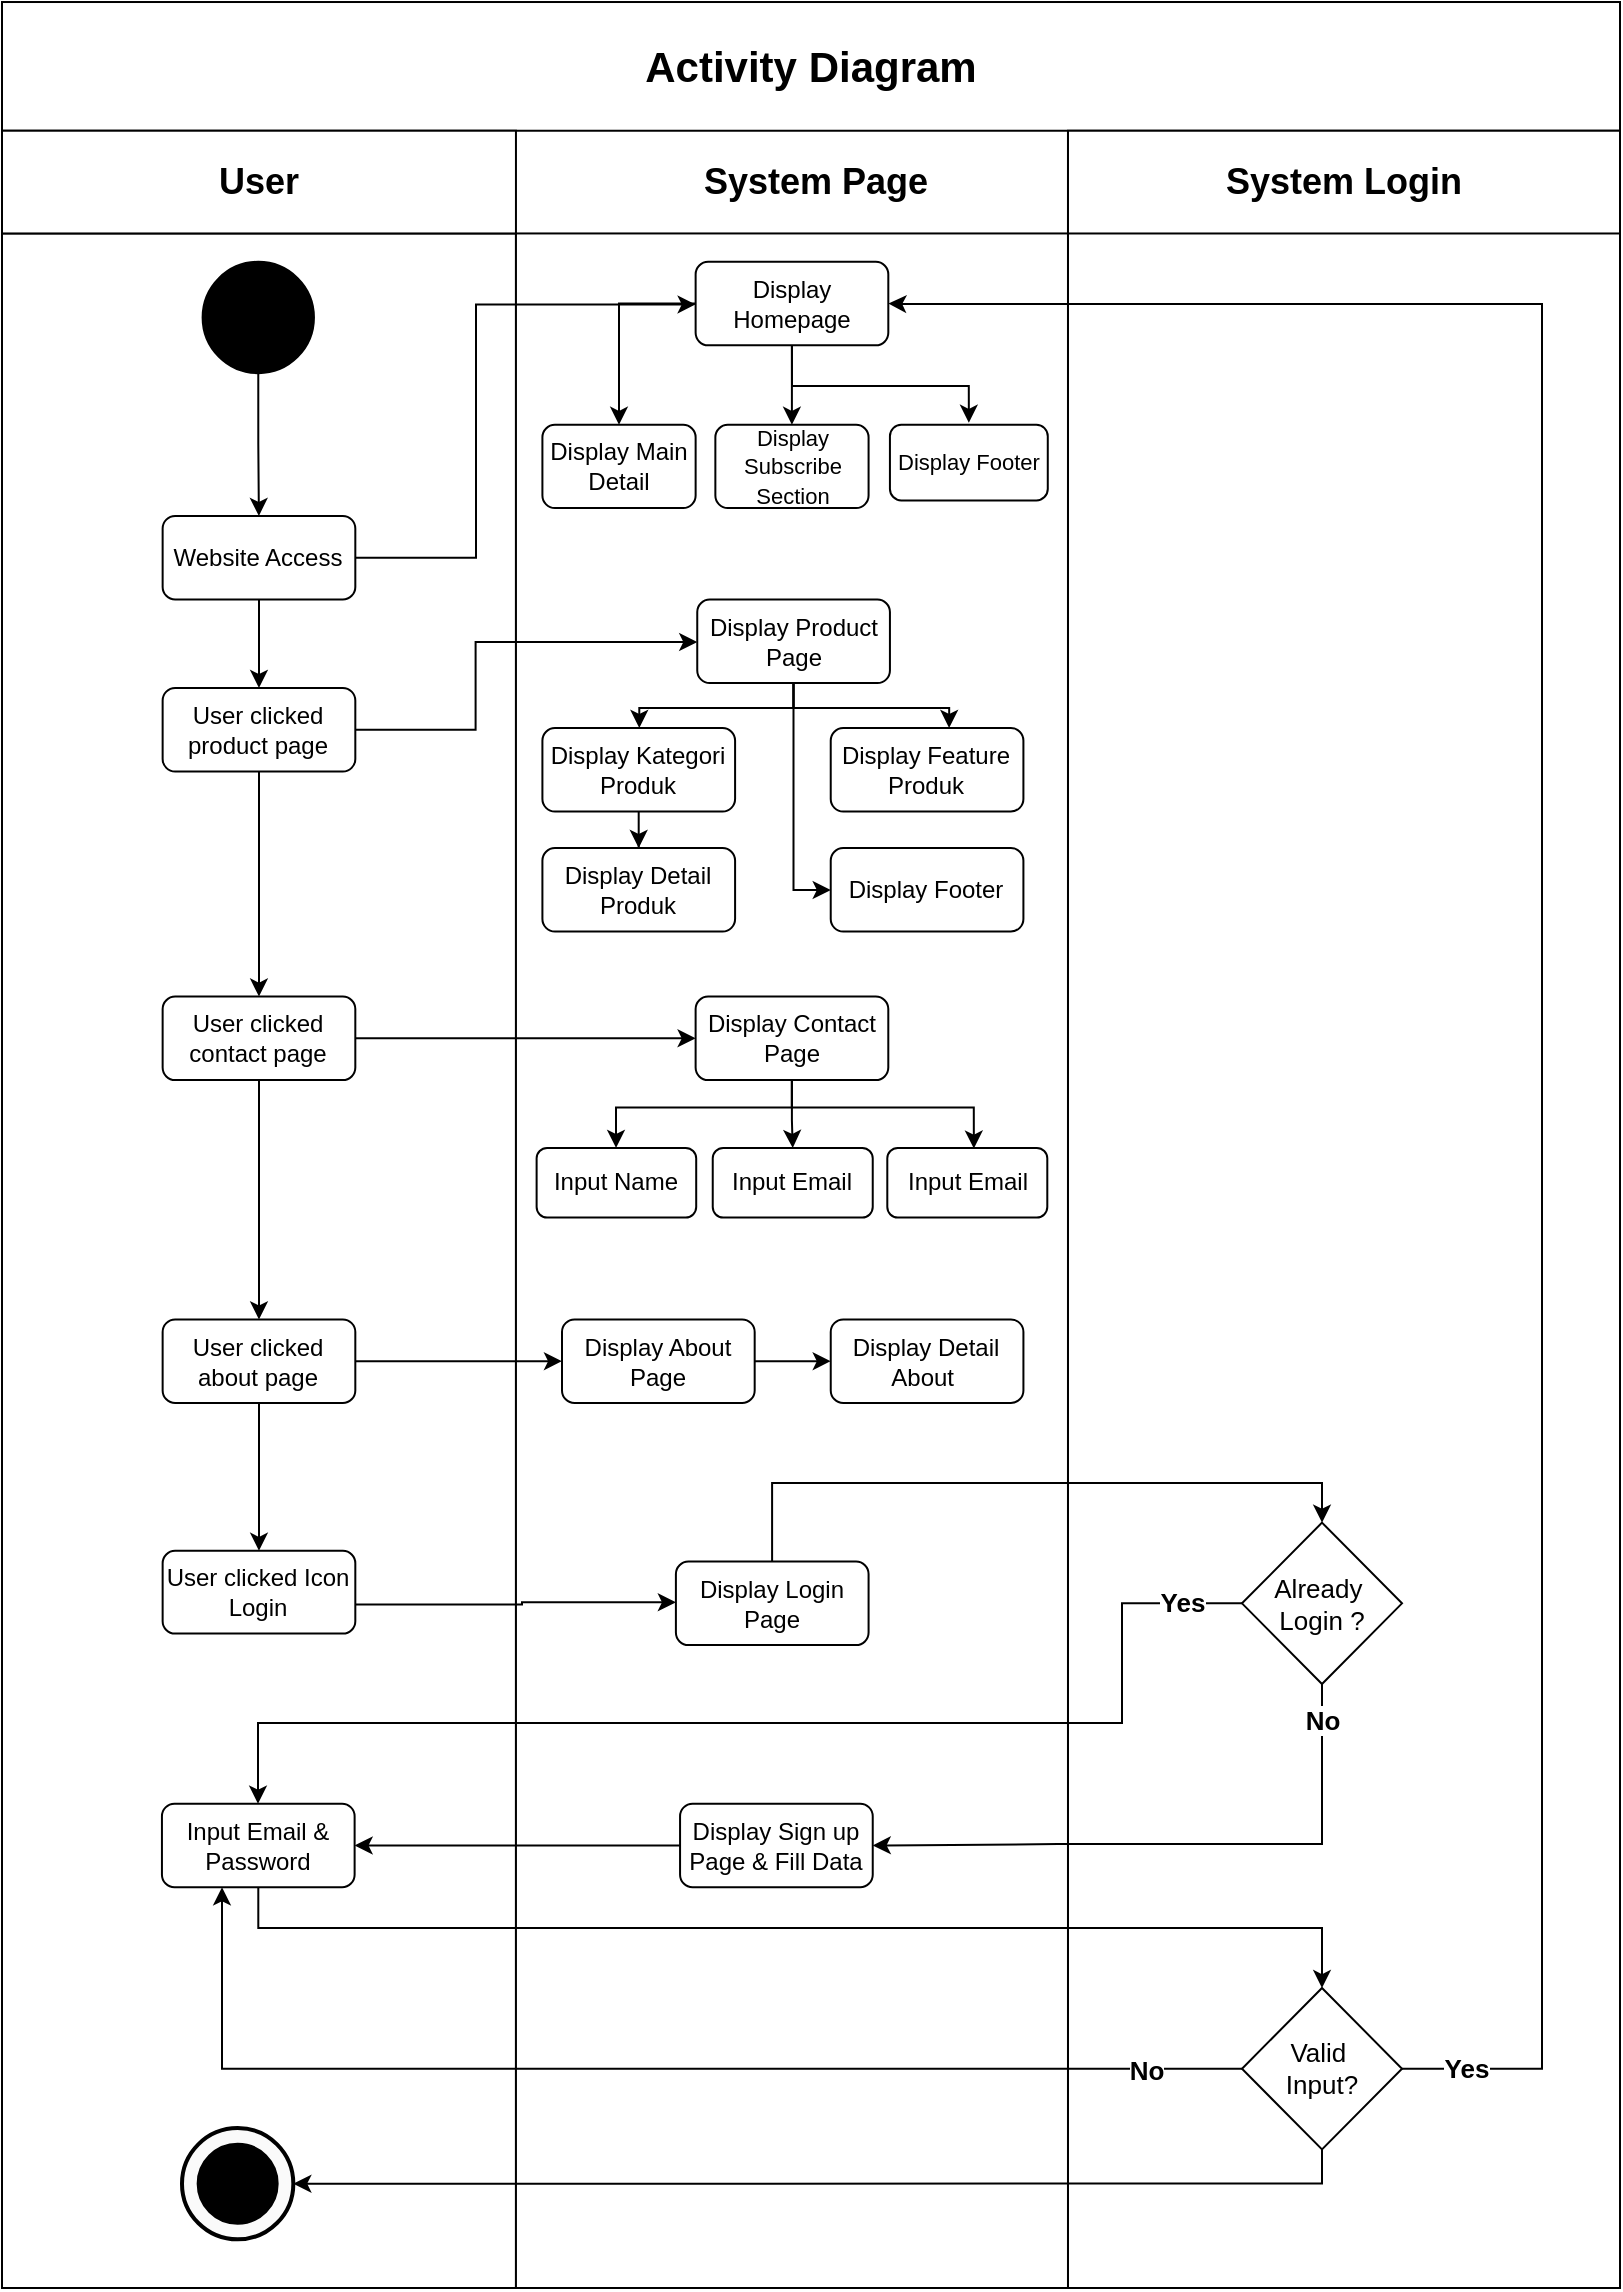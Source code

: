 <mxfile version="24.7.7">
  <diagram id="prtHgNgQTEPvFCAcTncT" name="Page-1">
    <mxGraphModel grid="1" page="1" gridSize="10" guides="1" tooltips="1" connect="1" arrows="1" fold="1" pageScale="1" pageWidth="827" pageHeight="1169" math="0" shadow="0">
      <root>
        <mxCell id="0" />
        <mxCell id="1" parent="0" />
        <mxCell id="4NpJoIO45kTvrmFs0-gZ-23" value="" style="group" connectable="0" vertex="1" parent="1">
          <mxGeometry x="10" y="30" width="809" height="1130" as="geometry" />
        </mxCell>
        <mxCell id="4NpJoIO45kTvrmFs0-gZ-18" value="" style="rounded=0;whiteSpace=wrap;html=1;" vertex="1" parent="4NpJoIO45kTvrmFs0-gZ-23">
          <mxGeometry x="532.99" y="-12.995" width="276.01" height="1142.995" as="geometry" />
        </mxCell>
        <mxCell id="dNxyNK7c78bLwvsdeMH5-27" value="" style="edgeStyle=orthogonalEdgeStyle;rounded=0;orthogonalLoop=1;jettySize=auto;html=1;dashed=1;endArrow=none;endFill=0;" edge="1" parent="4NpJoIO45kTvrmFs0-gZ-23">
          <mxGeometry relative="1" as="geometry">
            <mxPoint x="352.153" y="398.068" as="sourcePoint" />
            <mxPoint x="352.153" y="398.068" as="targetPoint" />
          </mxGeometry>
        </mxCell>
        <mxCell id="4NpJoIO45kTvrmFs0-gZ-1" value="" style="rounded=0;whiteSpace=wrap;html=1;" vertex="1" parent="4NpJoIO45kTvrmFs0-gZ-23">
          <mxGeometry width="256.976" height="1130" as="geometry" />
        </mxCell>
        <mxCell id="4NpJoIO45kTvrmFs0-gZ-2" value="" style="rounded=0;whiteSpace=wrap;html=1;" vertex="1" parent="4NpJoIO45kTvrmFs0-gZ-23">
          <mxGeometry x="256.976" width="276.012" height="1130" as="geometry" />
        </mxCell>
        <mxCell id="4NpJoIO45kTvrmFs0-gZ-4" value="" style="rounded=0;whiteSpace=wrap;html=1;" vertex="1" parent="4NpJoIO45kTvrmFs0-gZ-23">
          <mxGeometry width="532.988" height="102.727" as="geometry" />
        </mxCell>
        <mxCell id="4NpJoIO45kTvrmFs0-gZ-5" value="&lt;b&gt;&lt;font style=&quot;font-size: 21px;&quot;&gt;Activity Diagram&lt;/font&gt;&lt;/b&gt;" style="rounded=0;whiteSpace=wrap;html=1;" vertex="1" parent="4NpJoIO45kTvrmFs0-gZ-23">
          <mxGeometry y="-12.989" width="809" height="64.358" as="geometry" />
        </mxCell>
        <mxCell id="4NpJoIO45kTvrmFs0-gZ-6" value="&lt;b&gt;&lt;font style=&quot;font-size: 18px;&quot;&gt;User&lt;/font&gt;&lt;/b&gt;" style="rounded=0;whiteSpace=wrap;html=1;" vertex="1" parent="4NpJoIO45kTvrmFs0-gZ-23">
          <mxGeometry y="51.364" width="256.976" height="51.364" as="geometry" />
        </mxCell>
        <mxCell id="4NpJoIO45kTvrmFs0-gZ-7" value="&lt;b&gt;&lt;font style=&quot;font-size: 18px;&quot;&gt;System Page&lt;/font&gt;&lt;/b&gt;" style="text;html=1;align=center;verticalAlign=middle;whiteSpace=wrap;rounded=0;" vertex="1" parent="4NpJoIO45kTvrmFs0-gZ-23">
          <mxGeometry x="342.635" y="57.784" width="127.536" height="38.523" as="geometry" />
        </mxCell>
        <mxCell id="4NpJoIO45kTvrmFs0-gZ-10" value="" style="edgeStyle=orthogonalEdgeStyle;rounded=0;orthogonalLoop=1;jettySize=auto;html=1;" edge="1" parent="4NpJoIO45kTvrmFs0-gZ-23" source="4NpJoIO45kTvrmFs0-gZ-8" target="4NpJoIO45kTvrmFs0-gZ-9">
          <mxGeometry relative="1" as="geometry" />
        </mxCell>
        <mxCell id="4NpJoIO45kTvrmFs0-gZ-8" value="" style="ellipse;whiteSpace=wrap;html=1;aspect=fixed;labelBackgroundColor=none;fillColor=#000000;" vertex="1" parent="4NpJoIO45kTvrmFs0-gZ-23">
          <mxGeometry x="100.31" y="116.901" width="55.664" height="55.664" as="geometry" />
        </mxCell>
        <mxCell id="4NpJoIO45kTvrmFs0-gZ-16" style="edgeStyle=orthogonalEdgeStyle;rounded=0;orthogonalLoop=1;jettySize=auto;html=1;" edge="1" parent="4NpJoIO45kTvrmFs0-gZ-23" source="4NpJoIO45kTvrmFs0-gZ-9" target="4NpJoIO45kTvrmFs0-gZ-52">
          <mxGeometry relative="1" as="geometry">
            <mxPoint x="323.6" y="192.23" as="targetPoint" />
            <Array as="points">
              <mxPoint x="237" y="265.348" />
              <mxPoint x="237" y="138.223" />
            </Array>
          </mxGeometry>
        </mxCell>
        <mxCell id="4NpJoIO45kTvrmFs0-gZ-9" value="&lt;font style=&quot;font-size: 12px;&quot;&gt;Website Access&lt;/font&gt;" style="rounded=1;whiteSpace=wrap;html=1;labelBackgroundColor=none;" vertex="1" parent="4NpJoIO45kTvrmFs0-gZ-23">
          <mxGeometry x="80.318" y="243.976" width="96.34" height="41.771" as="geometry" />
        </mxCell>
        <mxCell id="4NpJoIO45kTvrmFs0-gZ-22" value="&lt;b&gt;&lt;font style=&quot;font-size: 18px;&quot;&gt;System Login&lt;/font&gt;&lt;/b&gt;" style="rounded=0;whiteSpace=wrap;html=1;" vertex="1" parent="4NpJoIO45kTvrmFs0-gZ-23">
          <mxGeometry x="532.993" y="51.37" width="276.007" height="51.37" as="geometry" />
        </mxCell>
        <mxCell id="4NpJoIO45kTvrmFs0-gZ-60" style="edgeStyle=orthogonalEdgeStyle;rounded=0;orthogonalLoop=1;jettySize=auto;html=1;" edge="1" parent="4NpJoIO45kTvrmFs0-gZ-23">
          <mxGeometry relative="1" as="geometry">
            <mxPoint x="394.963" y="157.675" as="sourcePoint" />
            <mxPoint x="483.427" y="197.4" as="targetPoint" />
            <Array as="points">
              <mxPoint x="394.634" y="179" />
              <mxPoint x="483.427" y="179" />
            </Array>
          </mxGeometry>
        </mxCell>
        <mxCell id="4NpJoIO45kTvrmFs0-gZ-63" style="edgeStyle=orthogonalEdgeStyle;rounded=0;orthogonalLoop=1;jettySize=auto;html=1;" edge="1" parent="4NpJoIO45kTvrmFs0-gZ-23" source="4NpJoIO45kTvrmFs0-gZ-52" target="4NpJoIO45kTvrmFs0-gZ-62">
          <mxGeometry relative="1" as="geometry">
            <Array as="points">
              <mxPoint x="394.634" y="179" />
              <mxPoint x="394.634" y="179" />
            </Array>
          </mxGeometry>
        </mxCell>
        <mxCell id="4NpJoIO45kTvrmFs0-gZ-52" value="&lt;font style=&quot;font-size: 12px;&quot;&gt;Display Homepage&lt;/font&gt;" style="rounded=1;whiteSpace=wrap;html=1;labelBackgroundColor=none;" vertex="1" parent="4NpJoIO45kTvrmFs0-gZ-23">
          <mxGeometry x="346.814" y="116.904" width="96.34" height="41.771" as="geometry" />
        </mxCell>
        <mxCell id="4NpJoIO45kTvrmFs0-gZ-54" value="&lt;font style=&quot;font-size: 12px;&quot;&gt;Display Main Detail&lt;/font&gt;" style="rounded=1;whiteSpace=wrap;html=1;labelBackgroundColor=none;" vertex="1" parent="4NpJoIO45kTvrmFs0-gZ-23">
          <mxGeometry x="270.206" y="198.4" width="76.608" height="41.6" as="geometry" />
        </mxCell>
        <mxCell id="4NpJoIO45kTvrmFs0-gZ-55" value="" style="edgeStyle=orthogonalEdgeStyle;rounded=0;orthogonalLoop=1;jettySize=auto;html=1;" edge="1" parent="4NpJoIO45kTvrmFs0-gZ-23" source="4NpJoIO45kTvrmFs0-gZ-52" target="4NpJoIO45kTvrmFs0-gZ-54">
          <mxGeometry relative="1" as="geometry" />
        </mxCell>
        <mxCell id="4NpJoIO45kTvrmFs0-gZ-59" value="&lt;span style=&quot;font-size: 11px;&quot;&gt;Display Footer&lt;/span&gt;" style="rounded=1;whiteSpace=wrap;html=1;labelBackgroundColor=none;" vertex="1" parent="4NpJoIO45kTvrmFs0-gZ-23">
          <mxGeometry x="443.963" y="198.4" width="78.927" height="37.79" as="geometry" />
        </mxCell>
        <mxCell id="4NpJoIO45kTvrmFs0-gZ-62" value="&lt;span style=&quot;font-size: 11px;&quot;&gt;Display Subscribe Section&lt;/span&gt;" style="rounded=1;whiteSpace=wrap;html=1;labelBackgroundColor=none;" vertex="1" parent="4NpJoIO45kTvrmFs0-gZ-23">
          <mxGeometry x="356.68" y="198.4" width="76.608" height="41.6" as="geometry" />
        </mxCell>
        <mxCell id="4NpJoIO45kTvrmFs0-gZ-71" value="" style="edgeStyle=orthogonalEdgeStyle;rounded=0;orthogonalLoop=1;jettySize=auto;html=1;" edge="1" parent="4NpJoIO45kTvrmFs0-gZ-23" source="4NpJoIO45kTvrmFs0-gZ-64" target="4NpJoIO45kTvrmFs0-gZ-67">
          <mxGeometry relative="1" as="geometry">
            <Array as="points">
              <mxPoint x="236.78" y="351.0" />
              <mxPoint x="236.78" y="307" />
            </Array>
          </mxGeometry>
        </mxCell>
        <mxCell id="4NpJoIO45kTvrmFs0-gZ-64" value="&lt;font style=&quot;font-size: 12px;&quot;&gt;User clicked product page&lt;/font&gt;" style="rounded=1;whiteSpace=wrap;html=1;labelBackgroundColor=none;" vertex="1" parent="4NpJoIO45kTvrmFs0-gZ-23">
          <mxGeometry x="80.318" y="329.997" width="96.34" height="41.771" as="geometry" />
        </mxCell>
        <mxCell id="4NpJoIO45kTvrmFs0-gZ-65" value="" style="edgeStyle=orthogonalEdgeStyle;rounded=0;orthogonalLoop=1;jettySize=auto;html=1;" edge="1" parent="4NpJoIO45kTvrmFs0-gZ-23" source="4NpJoIO45kTvrmFs0-gZ-9" target="4NpJoIO45kTvrmFs0-gZ-64">
          <mxGeometry relative="1" as="geometry" />
        </mxCell>
        <mxCell id="4NpJoIO45kTvrmFs0-gZ-123" style="edgeStyle=orthogonalEdgeStyle;rounded=0;orthogonalLoop=1;jettySize=auto;html=1;" edge="1" parent="4NpJoIO45kTvrmFs0-gZ-23" source="4NpJoIO45kTvrmFs0-gZ-67" target="4NpJoIO45kTvrmFs0-gZ-122">
          <mxGeometry relative="1" as="geometry">
            <Array as="points">
              <mxPoint x="395.621" y="340" />
              <mxPoint x="318.667" y="340" />
            </Array>
          </mxGeometry>
        </mxCell>
        <mxCell id="4NpJoIO45kTvrmFs0-gZ-161" style="edgeStyle=orthogonalEdgeStyle;rounded=0;orthogonalLoop=1;jettySize=auto;html=1;" edge="1" parent="4NpJoIO45kTvrmFs0-gZ-23" source="4NpJoIO45kTvrmFs0-gZ-67" target="4NpJoIO45kTvrmFs0-gZ-159">
          <mxGeometry relative="1" as="geometry">
            <Array as="points">
              <mxPoint x="395.621" y="431" />
            </Array>
          </mxGeometry>
        </mxCell>
        <mxCell id="4NpJoIO45kTvrmFs0-gZ-67" value="&lt;font style=&quot;font-size: 12px;&quot;&gt;Display Product Page&lt;/font&gt;" style="rounded=1;whiteSpace=wrap;html=1;labelBackgroundColor=none;" vertex="1" parent="4NpJoIO45kTvrmFs0-gZ-23">
          <mxGeometry x="347.623" y="285.75" width="96.34" height="41.77" as="geometry" />
        </mxCell>
        <mxCell id="4NpJoIO45kTvrmFs0-gZ-154" value="" style="edgeStyle=orthogonalEdgeStyle;rounded=0;orthogonalLoop=1;jettySize=auto;html=1;" edge="1" parent="4NpJoIO45kTvrmFs0-gZ-23" source="4NpJoIO45kTvrmFs0-gZ-122" target="4NpJoIO45kTvrmFs0-gZ-153">
          <mxGeometry relative="1" as="geometry" />
        </mxCell>
        <mxCell id="4NpJoIO45kTvrmFs0-gZ-122" value="&lt;font style=&quot;font-size: 12px;&quot;&gt;Display Kategori Produk&lt;/font&gt;" style="rounded=1;whiteSpace=wrap;html=1;labelBackgroundColor=none;" vertex="1" parent="4NpJoIO45kTvrmFs0-gZ-23">
          <mxGeometry x="270.206" y="350.0" width="96.34" height="41.77" as="geometry" />
        </mxCell>
        <mxCell id="4NpJoIO45kTvrmFs0-gZ-124" value="&lt;font style=&quot;font-size: 12px;&quot;&gt;Display Feature Produk&lt;/font&gt;" style="rounded=1;whiteSpace=wrap;html=1;labelBackgroundColor=none;" vertex="1" parent="4NpJoIO45kTvrmFs0-gZ-23">
          <mxGeometry x="414.366" y="350.0" width="96.34" height="41.77" as="geometry" />
        </mxCell>
        <mxCell id="4NpJoIO45kTvrmFs0-gZ-153" value="&lt;font style=&quot;font-size: 12px;&quot;&gt;Display Detail Produk&lt;/font&gt;" style="rounded=1;whiteSpace=wrap;html=1;labelBackgroundColor=none;" vertex="1" parent="4NpJoIO45kTvrmFs0-gZ-23">
          <mxGeometry x="270.206" y="410.0" width="96.34" height="41.77" as="geometry" />
        </mxCell>
        <mxCell id="4NpJoIO45kTvrmFs0-gZ-155" style="edgeStyle=orthogonalEdgeStyle;rounded=0;orthogonalLoop=1;jettySize=auto;html=1;" edge="1" parent="4NpJoIO45kTvrmFs0-gZ-23" source="4NpJoIO45kTvrmFs0-gZ-67">
          <mxGeometry relative="1" as="geometry">
            <mxPoint x="473.561" y="350.0" as="targetPoint" />
            <Array as="points">
              <mxPoint x="395.621" y="340" />
              <mxPoint x="473.561" y="340" />
            </Array>
          </mxGeometry>
        </mxCell>
        <mxCell id="4NpJoIO45kTvrmFs0-gZ-159" value="&lt;font style=&quot;font-size: 12px;&quot;&gt;Display&amp;nbsp;Footer&lt;/font&gt;" style="rounded=1;whiteSpace=wrap;html=1;labelBackgroundColor=none;" vertex="1" parent="4NpJoIO45kTvrmFs0-gZ-23">
          <mxGeometry x="414.366" y="410.0" width="96.34" height="41.77" as="geometry" />
        </mxCell>
        <mxCell id="4NpJoIO45kTvrmFs0-gZ-169" style="edgeStyle=orthogonalEdgeStyle;rounded=0;orthogonalLoop=1;jettySize=auto;html=1;" edge="1" parent="4NpJoIO45kTvrmFs0-gZ-23" source="4NpJoIO45kTvrmFs0-gZ-157" target="4NpJoIO45kTvrmFs0-gZ-167">
          <mxGeometry relative="1" as="geometry" />
        </mxCell>
        <mxCell id="4NpJoIO45kTvrmFs0-gZ-157" value="&lt;font style=&quot;font-size: 12px;&quot;&gt;User clicked contact page&lt;/font&gt;" style="rounded=1;whiteSpace=wrap;html=1;labelBackgroundColor=none;" vertex="1" parent="4NpJoIO45kTvrmFs0-gZ-23">
          <mxGeometry x="80.318" y="484.291" width="96.34" height="41.771" as="geometry" />
        </mxCell>
        <mxCell id="4NpJoIO45kTvrmFs0-gZ-158" value="" style="edgeStyle=orthogonalEdgeStyle;rounded=0;orthogonalLoop=1;jettySize=auto;html=1;" edge="1" parent="4NpJoIO45kTvrmFs0-gZ-23" source="4NpJoIO45kTvrmFs0-gZ-64" target="4NpJoIO45kTvrmFs0-gZ-157">
          <mxGeometry relative="1" as="geometry" />
        </mxCell>
        <mxCell id="4NpJoIO45kTvrmFs0-gZ-163" value="&lt;font style=&quot;font-size: 12px;&quot;&gt;Input Name&lt;/font&gt;" style="rounded=1;whiteSpace=wrap;html=1;labelBackgroundColor=none;" vertex="1" parent="4NpJoIO45kTvrmFs0-gZ-23">
          <mxGeometry x="267.31" y="559.955" width="79.79" height="34.828" as="geometry" />
        </mxCell>
        <mxCell id="4NpJoIO45kTvrmFs0-gZ-165" value="&lt;font style=&quot;font-size: 12px;&quot;&gt;Input Email&lt;/font&gt;" style="rounded=1;whiteSpace=wrap;html=1;labelBackgroundColor=none;" vertex="1" parent="4NpJoIO45kTvrmFs0-gZ-23">
          <mxGeometry x="355.37" y="559.955" width="80" height="34.828" as="geometry" />
        </mxCell>
        <mxCell id="4NpJoIO45kTvrmFs0-gZ-166" value="&lt;font style=&quot;font-size: 12px;&quot;&gt;Input Email&lt;/font&gt;" style="rounded=1;whiteSpace=wrap;html=1;labelBackgroundColor=none;" vertex="1" parent="4NpJoIO45kTvrmFs0-gZ-23">
          <mxGeometry x="442.65" y="559.955" width="80" height="34.828" as="geometry" />
        </mxCell>
        <mxCell id="4NpJoIO45kTvrmFs0-gZ-170" style="edgeStyle=orthogonalEdgeStyle;rounded=0;orthogonalLoop=1;jettySize=auto;html=1;" edge="1" parent="4NpJoIO45kTvrmFs0-gZ-23" source="4NpJoIO45kTvrmFs0-gZ-167" target="4NpJoIO45kTvrmFs0-gZ-163">
          <mxGeometry relative="1" as="geometry">
            <Array as="points">
              <mxPoint x="395" y="539.777" />
              <mxPoint x="307" y="539.777" />
            </Array>
          </mxGeometry>
        </mxCell>
        <mxCell id="4NpJoIO45kTvrmFs0-gZ-171" style="edgeStyle=orthogonalEdgeStyle;rounded=0;orthogonalLoop=1;jettySize=auto;html=1;entryX=0.5;entryY=0;entryDx=0;entryDy=0;" edge="1" parent="4NpJoIO45kTvrmFs0-gZ-23" source="4NpJoIO45kTvrmFs0-gZ-167" target="4NpJoIO45kTvrmFs0-gZ-165">
          <mxGeometry relative="1" as="geometry" />
        </mxCell>
        <mxCell id="4NpJoIO45kTvrmFs0-gZ-167" value="&lt;font style=&quot;font-size: 12px;&quot;&gt;Display Contact Page&lt;/font&gt;" style="rounded=1;whiteSpace=wrap;html=1;labelBackgroundColor=none;" vertex="1" parent="4NpJoIO45kTvrmFs0-gZ-23">
          <mxGeometry x="346.808" y="484.291" width="96.34" height="41.771" as="geometry" />
        </mxCell>
        <mxCell id="4NpJoIO45kTvrmFs0-gZ-174" style="edgeStyle=orthogonalEdgeStyle;rounded=0;orthogonalLoop=1;jettySize=auto;html=1;entryX=0.541;entryY=0.01;entryDx=0;entryDy=0;entryPerimeter=0;" edge="1" parent="4NpJoIO45kTvrmFs0-gZ-23" source="4NpJoIO45kTvrmFs0-gZ-167" target="4NpJoIO45kTvrmFs0-gZ-166">
          <mxGeometry relative="1" as="geometry">
            <Array as="points">
              <mxPoint x="395" y="539.777" />
              <mxPoint x="486" y="539.777" />
            </Array>
          </mxGeometry>
        </mxCell>
        <mxCell id="4NpJoIO45kTvrmFs0-gZ-183" value="" style="edgeStyle=orthogonalEdgeStyle;rounded=0;orthogonalLoop=1;jettySize=auto;html=1;" edge="1" parent="4NpJoIO45kTvrmFs0-gZ-23" source="4NpJoIO45kTvrmFs0-gZ-177" target="4NpJoIO45kTvrmFs0-gZ-180">
          <mxGeometry relative="1" as="geometry" />
        </mxCell>
        <mxCell id="4NpJoIO45kTvrmFs0-gZ-177" value="&lt;font style=&quot;font-size: 12px;&quot;&gt;User clicked about page&lt;/font&gt;" style="rounded=1;whiteSpace=wrap;html=1;labelBackgroundColor=none;" vertex="1" parent="4NpJoIO45kTvrmFs0-gZ-23">
          <mxGeometry x="80.318" y="645.711" width="96.34" height="41.771" as="geometry" />
        </mxCell>
        <mxCell id="4NpJoIO45kTvrmFs0-gZ-178" value="" style="edgeStyle=orthogonalEdgeStyle;rounded=0;orthogonalLoop=1;jettySize=auto;html=1;" edge="1" parent="4NpJoIO45kTvrmFs0-gZ-23" source="4NpJoIO45kTvrmFs0-gZ-157" target="4NpJoIO45kTvrmFs0-gZ-177">
          <mxGeometry relative="1" as="geometry" />
        </mxCell>
        <mxCell id="4NpJoIO45kTvrmFs0-gZ-180" value="Display About Page" style="rounded=1;whiteSpace=wrap;html=1;labelBackgroundColor=none;" vertex="1" parent="4NpJoIO45kTvrmFs0-gZ-23">
          <mxGeometry x="279.998" y="645.711" width="96.34" height="41.771" as="geometry" />
        </mxCell>
        <mxCell id="4NpJoIO45kTvrmFs0-gZ-181" value="Display Detail&lt;div&gt;About&amp;nbsp;&lt;/div&gt;" style="rounded=1;whiteSpace=wrap;html=1;labelBackgroundColor=none;" vertex="1" parent="4NpJoIO45kTvrmFs0-gZ-23">
          <mxGeometry x="414.368" y="645.711" width="96.34" height="41.771" as="geometry" />
        </mxCell>
        <mxCell id="4NpJoIO45kTvrmFs0-gZ-182" value="" style="edgeStyle=orthogonalEdgeStyle;rounded=0;orthogonalLoop=1;jettySize=auto;html=1;" edge="1" parent="4NpJoIO45kTvrmFs0-gZ-23" source="4NpJoIO45kTvrmFs0-gZ-180" target="4NpJoIO45kTvrmFs0-gZ-181">
          <mxGeometry relative="1" as="geometry" />
        </mxCell>
        <mxCell id="4NpJoIO45kTvrmFs0-gZ-200" style="edgeStyle=orthogonalEdgeStyle;rounded=0;orthogonalLoop=1;jettySize=auto;html=1;entryX=0.5;entryY=0;entryDx=0;entryDy=0;" edge="1" parent="4NpJoIO45kTvrmFs0-gZ-23" source="4NpJoIO45kTvrmFs0-gZ-187" target="4NpJoIO45kTvrmFs0-gZ-195">
          <mxGeometry relative="1" as="geometry">
            <Array as="points">
              <mxPoint x="385" y="727.438" />
              <mxPoint x="660" y="727.438" />
            </Array>
          </mxGeometry>
        </mxCell>
        <mxCell id="4NpJoIO45kTvrmFs0-gZ-187" value="&lt;font style=&quot;font-size: 12px;&quot;&gt;Display Login Page&lt;/font&gt;" style="rounded=1;whiteSpace=wrap;html=1;labelBackgroundColor=none;" vertex="1" parent="4NpJoIO45kTvrmFs0-gZ-23">
          <mxGeometry x="336.948" y="766.783" width="96.34" height="41.771" as="geometry" />
        </mxCell>
        <mxCell id="4NpJoIO45kTvrmFs0-gZ-275" style="edgeStyle=orthogonalEdgeStyle;rounded=0;orthogonalLoop=1;jettySize=auto;html=1;" edge="1" parent="4NpJoIO45kTvrmFs0-gZ-23" source="4NpJoIO45kTvrmFs0-gZ-191" target="4NpJoIO45kTvrmFs0-gZ-209">
          <mxGeometry relative="1" as="geometry">
            <Array as="points">
              <mxPoint x="128" y="950" />
              <mxPoint x="660" y="950" />
            </Array>
          </mxGeometry>
        </mxCell>
        <mxCell id="4NpJoIO45kTvrmFs0-gZ-191" value="&lt;font style=&quot;font-size: 12px;&quot;&gt;Input Email &amp;amp; Password&lt;/font&gt;" style="rounded=1;whiteSpace=wrap;html=1;labelBackgroundColor=none;" vertex="1" parent="4NpJoIO45kTvrmFs0-gZ-23">
          <mxGeometry x="79.968" y="887.855" width="96.34" height="41.771" as="geometry" />
        </mxCell>
        <mxCell id="4NpJoIO45kTvrmFs0-gZ-189" style="edgeStyle=orthogonalEdgeStyle;rounded=0;orthogonalLoop=1;jettySize=auto;html=1;" edge="1" parent="4NpJoIO45kTvrmFs0-gZ-23">
          <mxGeometry relative="1" as="geometry">
            <mxPoint x="176.658" y="788.219" as="sourcePoint" />
            <mxPoint x="336.948" y="787.126" as="targetPoint" />
            <Array as="points">
              <mxPoint x="260" y="788.135" />
              <mxPoint x="260" y="787.126" />
            </Array>
          </mxGeometry>
        </mxCell>
        <mxCell id="4NpJoIO45kTvrmFs0-gZ-202" style="edgeStyle=orthogonalEdgeStyle;rounded=0;orthogonalLoop=1;jettySize=auto;html=1;" edge="1" parent="4NpJoIO45kTvrmFs0-gZ-23" source="4NpJoIO45kTvrmFs0-gZ-195" target="4NpJoIO45kTvrmFs0-gZ-191">
          <mxGeometry relative="1" as="geometry">
            <Array as="points">
              <mxPoint x="560" y="787.973" />
              <mxPoint x="560" y="847.5" />
              <mxPoint x="128" y="847.5" />
            </Array>
          </mxGeometry>
        </mxCell>
        <mxCell id="4NpJoIO45kTvrmFs0-gZ-206" value="&lt;b&gt;&lt;font style=&quot;font-size: 13px;&quot;&gt;Yes&lt;/font&gt;&lt;/b&gt;" style="edgeLabel;html=1;align=center;verticalAlign=middle;resizable=0;points=[];" connectable="0" vertex="1" parent="4NpJoIO45kTvrmFs0-gZ-202">
          <mxGeometry x="-0.897" y="-1" relative="1" as="geometry">
            <mxPoint as="offset" />
          </mxGeometry>
        </mxCell>
        <mxCell id="4NpJoIO45kTvrmFs0-gZ-205" style="edgeStyle=orthogonalEdgeStyle;rounded=0;orthogonalLoop=1;jettySize=auto;html=1;entryX=1;entryY=0.5;entryDx=0;entryDy=0;" edge="1" parent="4NpJoIO45kTvrmFs0-gZ-23" source="4NpJoIO45kTvrmFs0-gZ-195" target="4NpJoIO45kTvrmFs0-gZ-196">
          <mxGeometry relative="1" as="geometry">
            <Array as="points">
              <mxPoint x="660" y="908.036" />
              <mxPoint x="528" y="908.036" />
            </Array>
          </mxGeometry>
        </mxCell>
        <mxCell id="4NpJoIO45kTvrmFs0-gZ-207" value="&lt;b&gt;&lt;font style=&quot;font-size: 13px;&quot;&gt;No&lt;/font&gt;&lt;/b&gt;" style="edgeLabel;html=1;align=center;verticalAlign=middle;resizable=0;points=[];" connectable="0" vertex="1" parent="4NpJoIO45kTvrmFs0-gZ-205">
          <mxGeometry x="-0.881" relative="1" as="geometry">
            <mxPoint as="offset" />
          </mxGeometry>
        </mxCell>
        <mxCell id="4NpJoIO45kTvrmFs0-gZ-195" value="&lt;font style=&quot;font-size: 13px;&quot;&gt;Already&amp;nbsp;&lt;/font&gt;&lt;div style=&quot;font-size: 13px;&quot;&gt;&lt;font style=&quot;font-size: 13px;&quot;&gt;Login ?&lt;/font&gt;&lt;/div&gt;" style="rhombus;whiteSpace=wrap;html=1;" vertex="1" parent="4NpJoIO45kTvrmFs0-gZ-23">
          <mxGeometry x="620" y="747.313" width="80" height="80.714" as="geometry" />
        </mxCell>
        <mxCell id="4NpJoIO45kTvrmFs0-gZ-208" style="edgeStyle=orthogonalEdgeStyle;rounded=0;orthogonalLoop=1;jettySize=auto;html=1;entryX=1;entryY=0.5;entryDx=0;entryDy=0;" edge="1" parent="4NpJoIO45kTvrmFs0-gZ-23" source="4NpJoIO45kTvrmFs0-gZ-196" target="4NpJoIO45kTvrmFs0-gZ-191">
          <mxGeometry relative="1" as="geometry" />
        </mxCell>
        <mxCell id="4NpJoIO45kTvrmFs0-gZ-196" value="&lt;font style=&quot;font-size: 12px;&quot;&gt;Display Sign up Page &amp;amp; Fill Data&lt;/font&gt;" style="rounded=1;whiteSpace=wrap;html=1;labelBackgroundColor=none;" vertex="1" parent="4NpJoIO45kTvrmFs0-gZ-23">
          <mxGeometry x="339.028" y="887.855" width="96.34" height="41.771" as="geometry" />
        </mxCell>
        <mxCell id="4NpJoIO45kTvrmFs0-gZ-273" style="edgeStyle=orthogonalEdgeStyle;rounded=0;orthogonalLoop=1;jettySize=auto;html=1;entryX=1;entryY=0.5;entryDx=0;entryDy=0;exitX=1;exitY=0.5;exitDx=0;exitDy=0;" edge="1" parent="4NpJoIO45kTvrmFs0-gZ-23" source="4NpJoIO45kTvrmFs0-gZ-209" target="4NpJoIO45kTvrmFs0-gZ-52">
          <mxGeometry relative="1" as="geometry">
            <Array as="points">
              <mxPoint x="770" y="1020" />
              <mxPoint x="770" y="138" />
              <mxPoint x="450" y="138" />
            </Array>
          </mxGeometry>
        </mxCell>
        <mxCell id="4NpJoIO45kTvrmFs0-gZ-276" value="&lt;b&gt;&lt;font style=&quot;font-size: 13px;&quot;&gt;Yes&lt;/font&gt;&lt;/b&gt;" style="edgeLabel;html=1;align=center;verticalAlign=middle;resizable=0;points=[];" connectable="0" vertex="1" parent="4NpJoIO45kTvrmFs0-gZ-273">
          <mxGeometry x="-0.951" y="-1" relative="1" as="geometry">
            <mxPoint y="-2" as="offset" />
          </mxGeometry>
        </mxCell>
        <mxCell id="4NpJoIO45kTvrmFs0-gZ-280" style="edgeStyle=orthogonalEdgeStyle;rounded=0;orthogonalLoop=1;jettySize=auto;html=1;exitX=0;exitY=0.5;exitDx=0;exitDy=0;" edge="1" parent="4NpJoIO45kTvrmFs0-gZ-23" source="4NpJoIO45kTvrmFs0-gZ-209" target="4NpJoIO45kTvrmFs0-gZ-191">
          <mxGeometry relative="1" as="geometry">
            <Array as="points">
              <mxPoint x="110" y="1020" />
            </Array>
          </mxGeometry>
        </mxCell>
        <mxCell id="4NpJoIO45kTvrmFs0-gZ-281" value="&lt;b&gt;&lt;font style=&quot;font-size: 13px;&quot;&gt;No&lt;/font&gt;&lt;/b&gt;" style="edgeLabel;html=1;align=center;verticalAlign=middle;resizable=0;points=[];" connectable="0" vertex="1" parent="4NpJoIO45kTvrmFs0-gZ-280">
          <mxGeometry x="-0.834" y="2" relative="1" as="geometry">
            <mxPoint x="2" y="-2" as="offset" />
          </mxGeometry>
        </mxCell>
        <mxCell id="4NpJoIO45kTvrmFs0-gZ-284" style="edgeStyle=orthogonalEdgeStyle;rounded=0;orthogonalLoop=1;jettySize=auto;html=1;entryX=1;entryY=0.5;entryDx=0;entryDy=0;" edge="1" parent="4NpJoIO45kTvrmFs0-gZ-23" source="4NpJoIO45kTvrmFs0-gZ-209" target="4NpJoIO45kTvrmFs0-gZ-282">
          <mxGeometry relative="1" as="geometry">
            <Array as="points">
              <mxPoint x="660" y="1078" />
            </Array>
          </mxGeometry>
        </mxCell>
        <mxCell id="4NpJoIO45kTvrmFs0-gZ-209" value="&lt;font style=&quot;font-size: 13px;&quot;&gt;Valid&amp;nbsp;&lt;/font&gt;&lt;div style=&quot;font-size: 13px;&quot;&gt;&lt;font style=&quot;font-size: 13px;&quot;&gt;Input?&lt;/font&gt;&lt;/div&gt;" style="rhombus;whiteSpace=wrap;html=1;" vertex="1" parent="4NpJoIO45kTvrmFs0-gZ-23">
          <mxGeometry x="620" y="980.002" width="80" height="80.714" as="geometry" />
        </mxCell>
        <mxCell id="4NpJoIO45kTvrmFs0-gZ-282" value="" style="ellipse;whiteSpace=wrap;html=1;aspect=fixed;labelBackgroundColor=none;fillColor=#FAFAFA;strokeWidth=2;" vertex="1" parent="4NpJoIO45kTvrmFs0-gZ-23">
          <mxGeometry x="90.0" y="1050.001" width="55.664" height="55.664" as="geometry" />
        </mxCell>
        <mxCell id="4NpJoIO45kTvrmFs0-gZ-283" value="" style="ellipse;whiteSpace=wrap;html=1;aspect=fixed;fillColor=#000000;" vertex="1" parent="4NpJoIO45kTvrmFs0-gZ-23">
          <mxGeometry x="97.83" y="1057.83" width="40" height="40" as="geometry" />
        </mxCell>
        <mxCell id="4NpJoIO45kTvrmFs0-gZ-184" value="&lt;font style=&quot;font-size: 12px;&quot;&gt;User clicked Icon Login&lt;/font&gt;" style="rounded=1;whiteSpace=wrap;html=1;labelBackgroundColor=none;" vertex="1" parent="1">
          <mxGeometry x="90.318" y="791.398" width="96.34" height="41.401" as="geometry" />
        </mxCell>
        <mxCell id="4NpJoIO45kTvrmFs0-gZ-185" value="" style="edgeStyle=orthogonalEdgeStyle;rounded=0;orthogonalLoop=1;jettySize=auto;html=1;" edge="1" parent="1" source="4NpJoIO45kTvrmFs0-gZ-177" target="4NpJoIO45kTvrmFs0-gZ-184">
          <mxGeometry relative="1" as="geometry" />
        </mxCell>
      </root>
    </mxGraphModel>
  </diagram>
</mxfile>
